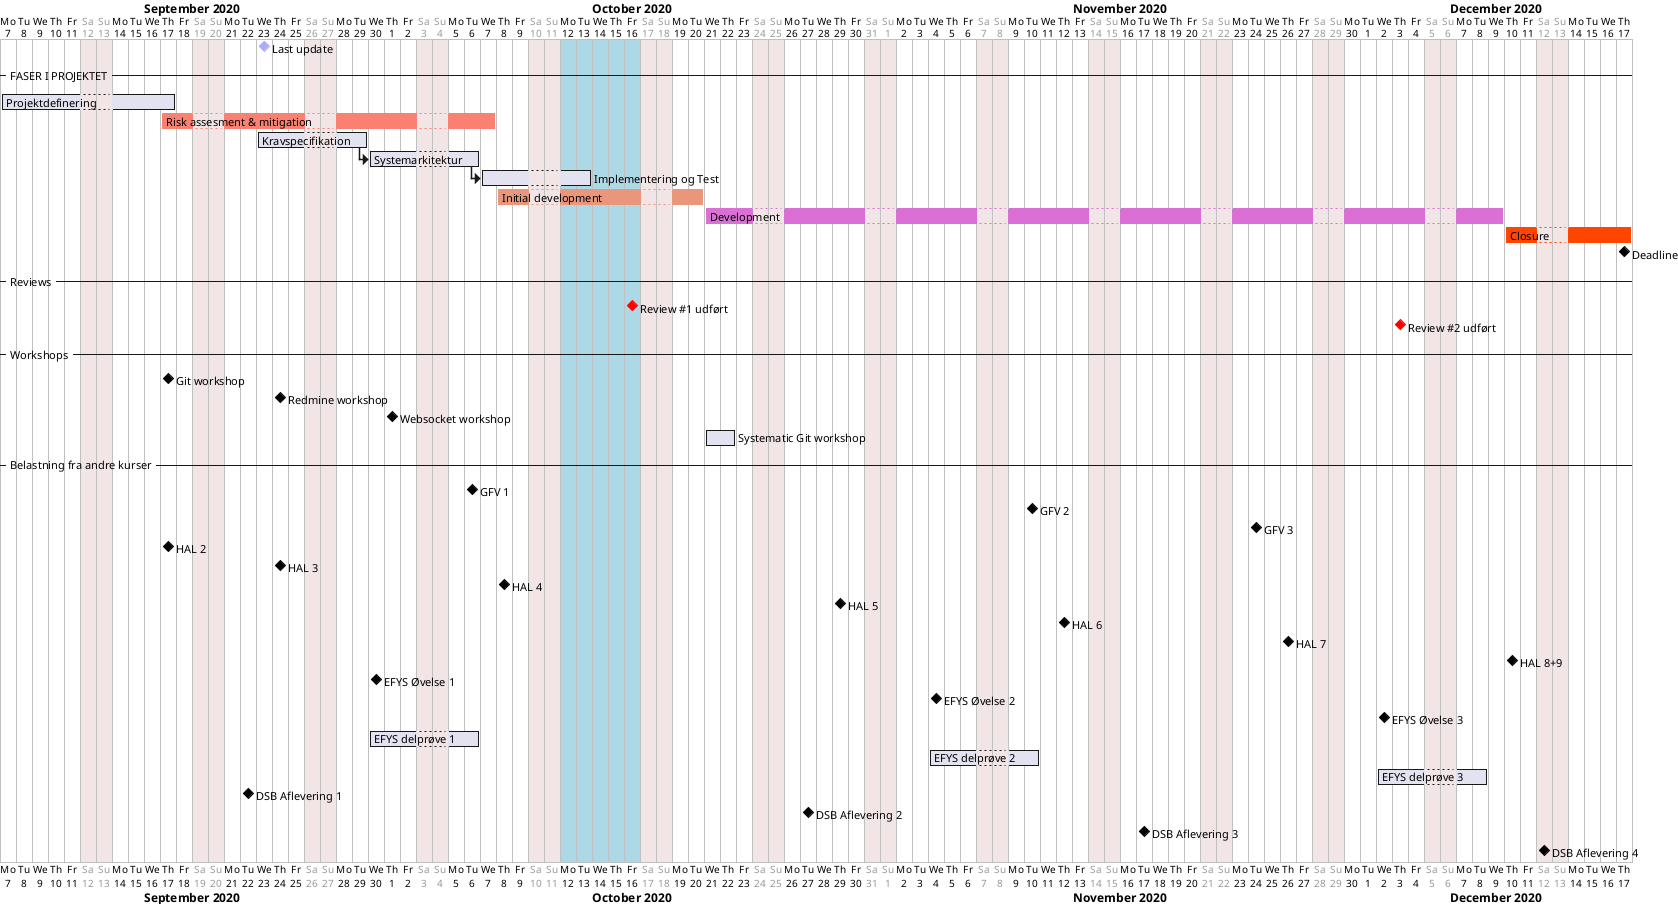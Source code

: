 @startgantt
project starts the 2020/09/07
[Last update] happens 2020/09/23 and is colored in #AAF

saturday are closed
sunday are closed

' [Vejledermøde] happens on wednesday
-- FASER I PROJEKTET --

[Projektdefinering] as [PD] starts the 2020/09/07 and ends at 2020/09/17

[Risk assesment & mitigation] as [RA] starts the 2020/09/17
[RA] ends 2020/10/07 and is colored in Salmon
[Kravspecifikation] as [KravSpek] starts the 2020/09/23
[KravSpek] lasts 5 days

[Systemarkitektur] as [SysArch] starts at [KravSpek]'s end
[SysArch] lasts 5 days

[Implementering og Test] as [ImpTest] starts at [SysArch]'s end
[ImpTest] lasts 5 days


[Initial development] as [Init] starts the 2020/10/08 
[Init] ends 2020/10/20  and is colored in DarkSalmon

[Development] as [Dev] starts the 2020/10/21 
[Dev] ends 2020/12/09 and is colored in Orchid

[Closure] as [Clo] starts the 2020/12/10
[Clo] ends 2020/12/17 and is colored in OrangeRed

[Deadline] happens 2020/12/17

-- Reviews --
[Review #1 udført] is colored in Red and happens 2020/10/16 
[Review #2 udført] is colored in Red and happens 2020/12/03 

-- Workshops --
[Git workshop] happens 2020/09/17
[Redmine workshop] happens 2020/09/24
[Websocket workshop] happens 2020/10/01
[Systematic Git workshop] starts the 2020/10/21 and lasts 2 days

-- Belastning fra andre kurser --
' [MSE øvelse 1] happens 2020/09/14
' [MSE øvelse 2] happens 2020/09/28
' [MSE øvelse 3] happens 2020/10/05
[GFV 1] happens 2020/10/06
[GFV 2] happens 2020/11/10
[GFV 3] happens 2020/11/24

[HAL 2] happens 2020/09/17
[HAL 3] happens 2020/09/24
[HAL 4] happens 2020/10/08
[HAL 5] happens 2020/10/29
[HAL 6] happens 2020/11/12
[HAL 7] happens 2020/11/26
[HAL 8+9] happens 2020/12/10

[EFYS Øvelse 1] happens 2020/09/30
[EFYS Øvelse 2] happens 2020/11/04
[EFYS Øvelse 3] happens 2020/12/02

[EFYS delprøve 1] starts 2020/09/30 and ends 2020/10/06
[EFYS delprøve 2] starts 2020/11/04 and ends 2020/11/10
[EFYS delprøve 3] starts 2020/12/02 and ends 2020/12/08

[DSB Aflevering 1] happens 2020/09/22
[DSB Aflevering 2] happens 2020/10/27
[DSB Aflevering 3] happens 2020/11/17
[DSB Aflevering 4] happens 2020/12/12


2020/10/12 to 2020/10/16 are colored in LightBlue
@endgantt
